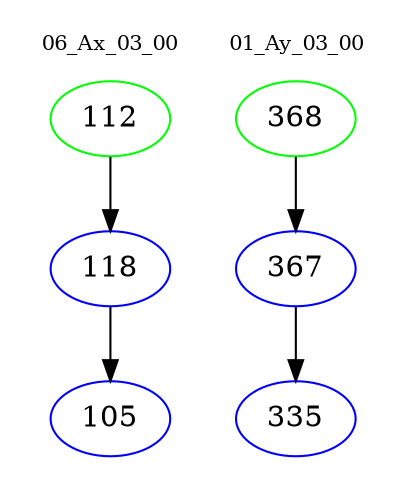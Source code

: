 digraph{
subgraph cluster_0 {
color = white
label = "06_Ax_03_00";
fontsize=10;
T0_112 [label="112", color="green"]
T0_112 -> T0_118 [color="black"]
T0_118 [label="118", color="blue"]
T0_118 -> T0_105 [color="black"]
T0_105 [label="105", color="blue"]
}
subgraph cluster_1 {
color = white
label = "01_Ay_03_00";
fontsize=10;
T1_368 [label="368", color="green"]
T1_368 -> T1_367 [color="black"]
T1_367 [label="367", color="blue"]
T1_367 -> T1_335 [color="black"]
T1_335 [label="335", color="blue"]
}
}
